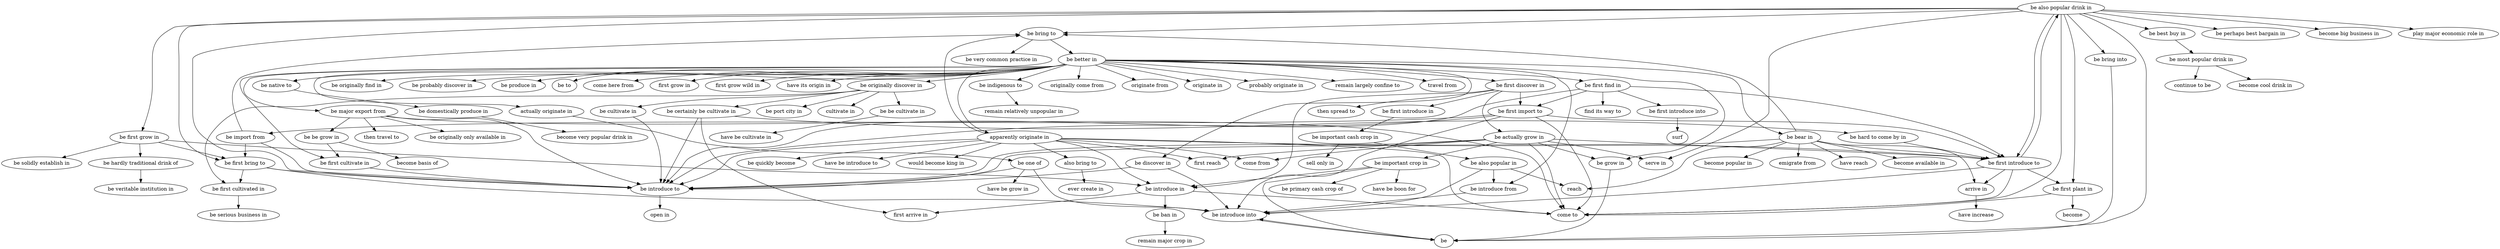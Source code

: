 digraph {
0 [label="actually originate in"]
1 [label="also bring to"]
2 [label="apparently originate in"]
3 [label="arrive in"]
4 [label="be"]
5 [label="be actually grow in"]
6 [label="be also popular drink in"]
7 [label="be also popular in"]
8 [label="be ban in"]
9 [label="be be cultivate in"]
10 [label="be be grow in"]
11 [label="be bear in"]
12 [label="be best buy in"]
13 [label="be better in"]
14 [label="be bring into"]
15 [label="be bring to"]
16 [label="be certainly be cultivate in"]
17 [label="be cultivate in"]
18 [label="be discover in"]
19 [label="be domestically produce in"]
20 [label="be first bring to"]
21 [label="be first cultivate in"]
22 [label="be first cultivated in"]
23 [label="be first discover in"]
24 [label="be first find in"]
25 [label="be first grow in"]
26 [label="be first import to"]
27 [label="be first introduce in"]
28 [label="be first introduce into"]
29 [label="be first introduce to"]
30 [label="be first plant in"]
31 [label="be grow in"]
32 [label="be hard to come by in"]
33 [label="be hardly traditional drink of"]
34 [label="be import from"]
35 [label="be important cash crop in"]
36 [label="be important crop in"]
37 [label="be indigenous to"]
38 [label="be introduce from"]
39 [label="be introduce in"]
40 [label="be introduce into"]
41 [label="be introduce to"]
42 [label="be major export from"]
43 [label="be most popular drink in"]
44 [label="be native to"]
45 [label="be one of"]
46 [label="be originally discover in"]
47 [label="be originally find in"]
48 [label="be originally only available in"]
49 [label="be perhaps best bargain in"]
50 [label="be port city in"]
51 [label="be primary cash crop of"]
52 [label="be probably discover in"]
53 [label="be produce in"]
54 [label="be quickly become"]
55 [label="be serious business in"]
56 [label="be solidly establish in"]
57 [label="be to"]
58 [label="be veritable institution in"]
59 [label="be very common practice in"]
60 [label="become"]
61 [label="become available in"]
62 [label="become basis of"]
63 [label="become big business in"]
64 [label="become cool drink in"]
65 [label="become popular in"]
66 [label="become very popular drink in"]
67 [label="come from"]
68 [label="come here from"]
69 [label="come to"]
70 [label="continue to be"]
71 [label="cultivate in"]
72 [label="emigrate from"]
73 [label="ever create in"]
74 [label="find its way to"]
75 [label="first arrive in"]
76 [label="first grow in"]
77 [label="first grow wild in"]
78 [label="first reach"]
79 [label="have be boon for"]
80 [label="have be cultivate in"]
81 [label="have be grow in"]
82 [label="have be introduce to"]
83 [label="have increase"]
84 [label="have its origin in"]
85 [label="have reach"]
86 [label="open in"]
87 [label="originally come from"]
88 [label="originate from"]
89 [label="originate in"]
90 [label="play major economic role in"]
91 [label="probably originate in"]
92 [label="reach"]
93 [label="remain largely confine to"]
94 [label="remain major crop in"]
95 [label="remain relatively unpopular in"]
96 [label="sell only in"]
97 [label="serve in"]
98 [label="surf"]
99 [label="then spread to"]
100 [label="then travel to"]
101 [label="travel from"]
102 [label="would become king in"]
0 -> 45
1 -> 73
2 -> 1
2 -> 15
2 -> 29
2 -> 39
2 -> 41
2 -> 54
2 -> 67
2 -> 69
2 -> 78
2 -> 82
2 -> 102
3 -> 83
4 -> 40
5 -> 29
5 -> 31
5 -> 36
5 -> 41
5 -> 67
5 -> 69
5 -> 78
5 -> 97
6 -> 4
6 -> 12
6 -> 14
6 -> 15
6 -> 20
6 -> 25
6 -> 29
6 -> 30
6 -> 41
6 -> 49
6 -> 63
6 -> 69
6 -> 90
6 -> 97
7 -> 38
7 -> 40
7 -> 92
8 -> 94
9 -> 80
10 -> 21
10 -> 62
11 -> 3
11 -> 15
11 -> 29
11 -> 41
11 -> 61
11 -> 65
11 -> 72
11 -> 85
11 -> 92
12 -> 43
13 -> 0
13 -> 2
13 -> 11
13 -> 18
13 -> 21
13 -> 23
13 -> 24
13 -> 31
13 -> 37
13 -> 38
13 -> 42
13 -> 44
13 -> 46
13 -> 47
13 -> 52
13 -> 53
13 -> 57
13 -> 68
13 -> 76
13 -> 77
13 -> 84
13 -> 87
13 -> 88
13 -> 89
13 -> 91
13 -> 93
13 -> 101
14 -> 4
15 -> 13
15 -> 59
16 -> 32
16 -> 41
16 -> 75
17 -> 41
18 -> 40
18 -> 41
19 -> 66
20 -> 22
20 -> 40
20 -> 41
21 -> 41
22 -> 55
23 -> 5
23 -> 26
23 -> 27
23 -> 39
23 -> 99
24 -> 26
24 -> 28
24 -> 29
24 -> 41
24 -> 74
25 -> 20
25 -> 33
25 -> 39
25 -> 56
26 -> 29
26 -> 34
26 -> 40
26 -> 41
26 -> 69
27 -> 35
28 -> 98
29 -> 3
29 -> 6
29 -> 30
29 -> 40
29 -> 69
30 -> 60
30 -> 69
31 -> 4
32 -> 29
33 -> 58
34 -> 15
34 -> 20
34 -> 41
35 -> 7
35 -> 96
36 -> 4
36 -> 39
36 -> 51
36 -> 79
37 -> 95
38 -> 40
39 -> 8
39 -> 69
39 -> 75
40 -> 4
41 -> 86
42 -> 10
42 -> 41
42 -> 48
42 -> 69
42 -> 100
43 -> 64
43 -> 70
44 -> 19
45 -> 40
45 -> 41
45 -> 81
46 -> 9
46 -> 16
46 -> 17
46 -> 22
46 -> 50
46 -> 71
}
